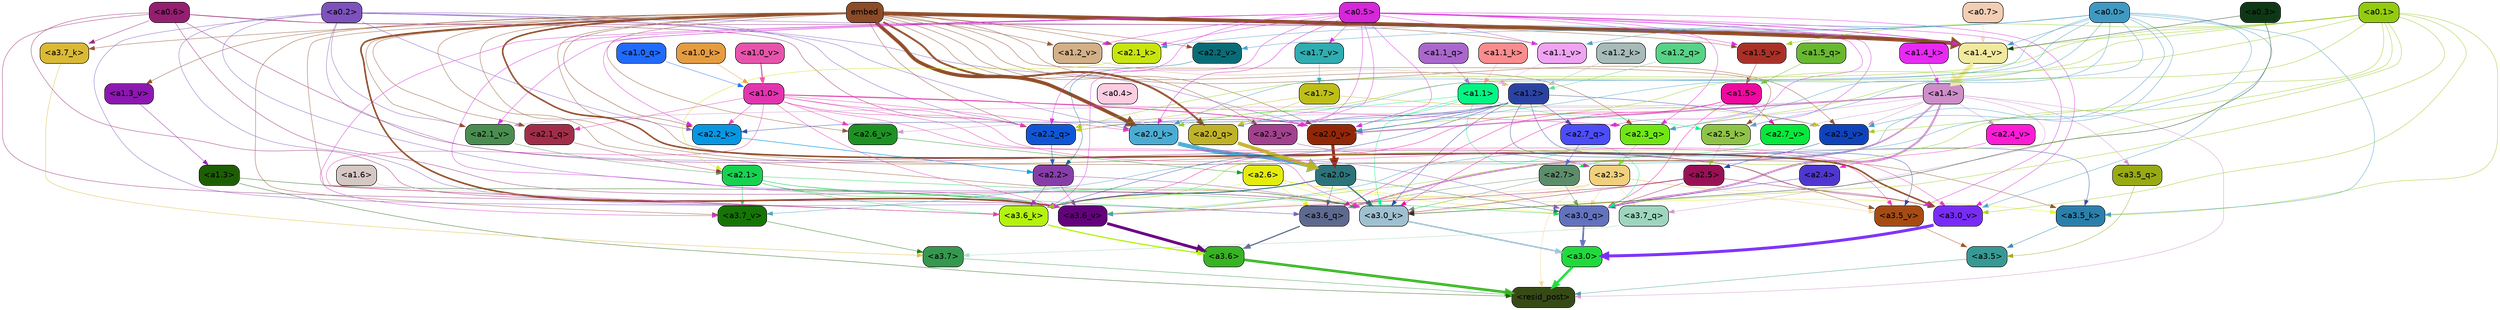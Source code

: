 strict digraph "" {
	graph [bgcolor=transparent,
		layout=dot,
		overlap=false,
		splines=true
	];
	"<a3.7>"	[color=black,
		fillcolor="#35984e",
		fontname=Helvetica,
		shape=box,
		style="filled, rounded"];
	"<resid_post>"	[color=black,
		fillcolor="#364a16",
		fontname=Helvetica,
		shape=box,
		style="filled, rounded"];
	"<a3.7>" -> "<resid_post>"	[color="#35984e",
		penwidth=0.6239100098609924];
	"<a3.6>"	[color=black,
		fillcolor="#37b323",
		fontname=Helvetica,
		shape=box,
		style="filled, rounded"];
	"<a3.6>" -> "<resid_post>"	[color="#37b323",
		penwidth=4.569062113761902];
	"<a3.5>"	[color=black,
		fillcolor="#379994",
		fontname=Helvetica,
		shape=box,
		style="filled, rounded"];
	"<a3.5>" -> "<resid_post>"	[color="#379994",
		penwidth=0.6];
	"<a3.0>"	[color=black,
		fillcolor="#20da3d",
		fontname=Helvetica,
		shape=box,
		style="filled, rounded"];
	"<a3.0>" -> "<resid_post>"	[color="#20da3d",
		penwidth=4.283544182777405];
	"<a2.3>"	[color=black,
		fillcolor="#f0d07c",
		fontname=Helvetica,
		shape=box,
		style="filled, rounded"];
	"<a2.3>" -> "<resid_post>"	[color="#f0d07c",
		penwidth=0.6];
	"<a3.7_q>"	[color=black,
		fillcolor="#9ed5be",
		fontname=Helvetica,
		shape=box,
		style="filled, rounded"];
	"<a2.3>" -> "<a3.7_q>"	[color="#f0d07c",
		penwidth=0.6];
	"<a3.6_q>"	[color=black,
		fillcolor="#5d698e",
		fontname=Helvetica,
		shape=box,
		style="filled, rounded"];
	"<a2.3>" -> "<a3.6_q>"	[color="#f0d07c",
		penwidth=0.6];
	"<a3.0_q>"	[color=black,
		fillcolor="#6272be",
		fontname=Helvetica,
		shape=box,
		style="filled, rounded"];
	"<a2.3>" -> "<a3.0_q>"	[color="#f0d07c",
		penwidth=0.6];
	"<a3.0_k>"	[color=black,
		fillcolor="#9ec0d0",
		fontname=Helvetica,
		shape=box,
		style="filled, rounded"];
	"<a2.3>" -> "<a3.0_k>"	[color="#f0d07c",
		penwidth=0.6];
	"<a3.6_v>"	[color=black,
		fillcolor="#64017d",
		fontname=Helvetica,
		shape=box,
		style="filled, rounded"];
	"<a2.3>" -> "<a3.6_v>"	[color="#f0d07c",
		penwidth=0.6];
	"<a3.5_v>"	[color=black,
		fillcolor="#a64b12",
		fontname=Helvetica,
		shape=box,
		style="filled, rounded"];
	"<a2.3>" -> "<a3.5_v>"	[color="#f0d07c",
		penwidth=0.6];
	"<a3.0_v>"	[color=black,
		fillcolor="#782cf6",
		fontname=Helvetica,
		shape=box,
		style="filled, rounded"];
	"<a2.3>" -> "<a3.0_v>"	[color="#f0d07c",
		penwidth=0.6];
	"<a1.4>"	[color=black,
		fillcolor="#cc8dc9",
		fontname=Helvetica,
		shape=box,
		style="filled, rounded"];
	"<a1.4>" -> "<resid_post>"	[color="#cc8dc9",
		penwidth=0.6];
	"<a1.4>" -> "<a3.7_q>"	[color="#cc8dc9",
		penwidth=0.6];
	"<a1.4>" -> "<a3.6_q>"	[color="#cc8dc9",
		penwidth=2.7934007048606873];
	"<a3.5_q>"	[color=black,
		fillcolor="#98aa13",
		fontname=Helvetica,
		shape=box,
		style="filled, rounded"];
	"<a1.4>" -> "<a3.5_q>"	[color="#cc8dc9",
		penwidth=0.6];
	"<a1.4>" -> "<a3.0_q>"	[color="#cc8dc9",
		penwidth=3.340754985809326];
	"<a2.3_q>"	[color=black,
		fillcolor="#70e715",
		fontname=Helvetica,
		shape=box,
		style="filled, rounded"];
	"<a1.4>" -> "<a2.3_q>"	[color="#cc8dc9",
		penwidth=0.6];
	"<a2.7_v>"	[color=black,
		fillcolor="#06e83c",
		fontname=Helvetica,
		shape=box,
		style="filled, rounded"];
	"<a1.4>" -> "<a2.7_v>"	[color="#cc8dc9",
		penwidth=0.6];
	"<a2.6_v>"	[color=black,
		fillcolor="#1d9223",
		fontname=Helvetica,
		shape=box,
		style="filled, rounded"];
	"<a1.4>" -> "<a2.6_v>"	[color="#cc8dc9",
		penwidth=0.6];
	"<a2.5_v>"	[color=black,
		fillcolor="#0e43bc",
		fontname=Helvetica,
		shape=box,
		style="filled, rounded"];
	"<a1.4>" -> "<a2.5_v>"	[color="#cc8dc9",
		penwidth=0.6];
	"<a2.4_v>"	[color=black,
		fillcolor="#fd1cd6",
		fontname=Helvetica,
		shape=box,
		style="filled, rounded"];
	"<a1.4>" -> "<a2.4_v>"	[color="#cc8dc9",
		penwidth=0.6];
	"<a2.1_v>"	[color=black,
		fillcolor="#4a8d50",
		fontname=Helvetica,
		shape=box,
		style="filled, rounded"];
	"<a1.4>" -> "<a2.1_v>"	[color="#cc8dc9",
		penwidth=0.6];
	"<a2.0_v>"	[color=black,
		fillcolor="#912706",
		fontname=Helvetica,
		shape=box,
		style="filled, rounded"];
	"<a1.4>" -> "<a2.0_v>"	[color="#cc8dc9",
		penwidth=2.268759250640869];
	"<a1.3>"	[color=black,
		fillcolor="#1d5e04",
		fontname=Helvetica,
		shape=box,
		style="filled, rounded"];
	"<a1.3>" -> "<resid_post>"	[color="#1d5e04",
		penwidth=0.6];
	"<a1.3>" -> "<a3.6_v>"	[color="#1d5e04",
		penwidth=0.6];
	"<a3.7_q>" -> "<a3.7>"	[color="#9ed5be",
		penwidth=0.6];
	"<a3.6_q>" -> "<a3.6>"	[color="#5d698e",
		penwidth=2.0347584784030914];
	"<a3.5_q>" -> "<a3.5>"	[color="#98aa13",
		penwidth=0.6];
	"<a3.0_q>" -> "<a3.0>"	[color="#6272be",
		penwidth=2.8635367155075073];
	"<a3.7_k>"	[color=black,
		fillcolor="#dab935",
		fontname=Helvetica,
		shape=box,
		style="filled, rounded"];
	"<a3.7_k>" -> "<a3.7>"	[color="#dab935",
		penwidth=0.6];
	"<a3.6_k>"	[color=black,
		fillcolor="#b4f210",
		fontname=Helvetica,
		shape=box,
		style="filled, rounded"];
	"<a3.6_k>" -> "<a3.6>"	[color="#b4f210",
		penwidth=2.1760786175727844];
	"<a3.5_k>"	[color=black,
		fillcolor="#2a80ab",
		fontname=Helvetica,
		shape=box,
		style="filled, rounded"];
	"<a3.5_k>" -> "<a3.5>"	[color="#2a80ab",
		penwidth=0.6];
	"<a3.0_k>" -> "<a3.0>"	[color="#9ec0d0",
		penwidth=2.632905662059784];
	"<a3.7_v>"	[color=black,
		fillcolor="#157504",
		fontname=Helvetica,
		shape=box,
		style="filled, rounded"];
	"<a3.7_v>" -> "<a3.7>"	[color="#157504",
		penwidth=0.6];
	"<a3.6_v>" -> "<a3.6>"	[color="#64017d",
		penwidth=4.981305837631226];
	"<a3.5_v>" -> "<a3.5>"	[color="#a64b12",
		penwidth=0.6];
	"<a3.0_v>" -> "<a3.0>"	[color="#782cf6",
		penwidth=5.168330669403076];
	"<a2.7>"	[color=black,
		fillcolor="#5c8d6b",
		fontname=Helvetica,
		shape=box,
		style="filled, rounded"];
	"<a2.7>" -> "<a3.6_q>"	[color="#5c8d6b",
		penwidth=0.6];
	"<a2.7>" -> "<a3.0_q>"	[color="#5c8d6b",
		penwidth=0.6];
	"<a2.7>" -> "<a3.0_k>"	[color="#5c8d6b",
		penwidth=0.6];
	"<a2.6>"	[color=black,
		fillcolor="#e4ec0e",
		fontname=Helvetica,
		shape=box,
		style="filled, rounded"];
	"<a2.6>" -> "<a3.6_q>"	[color="#e4ec0e",
		penwidth=0.6];
	"<a2.6>" -> "<a3.0_q>"	[color="#e4ec0e",
		penwidth=0.6];
	"<a2.6>" -> "<a3.6_k>"	[color="#e4ec0e",
		penwidth=0.6];
	"<a2.6>" -> "<a3.5_k>"	[color="#e4ec0e",
		penwidth=0.6];
	"<a2.6>" -> "<a3.0_k>"	[color="#e4ec0e",
		penwidth=0.6];
	"<a2.1>"	[color=black,
		fillcolor="#17d151",
		fontname=Helvetica,
		shape=box,
		style="filled, rounded"];
	"<a2.1>" -> "<a3.6_q>"	[color="#17d151",
		penwidth=0.6];
	"<a2.1>" -> "<a3.0_q>"	[color="#17d151",
		penwidth=0.6];
	"<a2.1>" -> "<a3.6_k>"	[color="#17d151",
		penwidth=0.6];
	"<a2.1>" -> "<a3.0_k>"	[color="#17d151",
		penwidth=0.6];
	"<a2.1>" -> "<a3.7_v>"	[color="#17d151",
		penwidth=0.6];
	"<a2.1>" -> "<a3.6_v>"	[color="#17d151",
		penwidth=0.6];
	"<a2.0>"	[color=black,
		fillcolor="#2c737a",
		fontname=Helvetica,
		shape=box,
		style="filled, rounded"];
	"<a2.0>" -> "<a3.6_q>"	[color="#2c737a",
		penwidth=0.6];
	"<a2.0>" -> "<a3.0_q>"	[color="#2c737a",
		penwidth=0.6];
	"<a2.0>" -> "<a3.6_k>"	[color="#2c737a",
		penwidth=1.6382827460765839];
	"<a2.0>" -> "<a3.0_k>"	[color="#2c737a",
		penwidth=2.161143198609352];
	"<a1.5>"	[color=black,
		fillcolor="#ee099f",
		fontname=Helvetica,
		shape=box,
		style="filled, rounded"];
	"<a1.5>" -> "<a3.6_q>"	[color="#ee099f",
		penwidth=0.6];
	"<a1.5>" -> "<a3.0_q>"	[color="#ee099f",
		penwidth=0.6];
	"<a1.5>" -> "<a3.6_k>"	[color="#ee099f",
		penwidth=0.6];
	"<a1.5>" -> "<a3.0_k>"	[color="#ee099f",
		penwidth=0.6];
	"<a1.5>" -> "<a2.7_v>"	[color="#ee099f",
		penwidth=0.6];
	"<a0.2>"	[color=black,
		fillcolor="#7d52bd",
		fontname=Helvetica,
		shape=box,
		style="filled, rounded"];
	"<a0.2>" -> "<a3.6_q>"	[color="#7d52bd",
		penwidth=0.6];
	"<a0.2>" -> "<a3.0_q>"	[color="#7d52bd",
		penwidth=0.6];
	"<a0.2>" -> "<a3.6_k>"	[color="#7d52bd",
		penwidth=0.6];
	"<a0.2>" -> "<a3.0_k>"	[color="#7d52bd",
		penwidth=0.6];
	"<a2.2_q>"	[color=black,
		fillcolor="#0f56d7",
		fontname=Helvetica,
		shape=box,
		style="filled, rounded"];
	"<a0.2>" -> "<a2.2_q>"	[color="#7d52bd",
		penwidth=0.6];
	"<a2.2_k>"	[color=black,
		fillcolor="#0697e3",
		fontname=Helvetica,
		shape=box,
		style="filled, rounded"];
	"<a0.2>" -> "<a2.2_k>"	[color="#7d52bd",
		penwidth=0.6];
	"<a2.0_k>"	[color=black,
		fillcolor="#4bacd3",
		fontname=Helvetica,
		shape=box,
		style="filled, rounded"];
	"<a0.2>" -> "<a2.0_k>"	[color="#7d52bd",
		penwidth=0.6];
	"<a0.2>" -> "<a2.1_v>"	[color="#7d52bd",
		penwidth=0.6];
	"<a0.2>" -> "<a2.0_v>"	[color="#7d52bd",
		penwidth=0.6];
	"<a1.4_v>"	[color=black,
		fillcolor="#f0e99e",
		fontname=Helvetica,
		shape=box,
		style="filled, rounded"];
	"<a0.2>" -> "<a1.4_v>"	[color="#7d52bd",
		penwidth=0.6];
	"<a2.5>"	[color=black,
		fillcolor="#971154",
		fontname=Helvetica,
		shape=box,
		style="filled, rounded"];
	"<a2.5>" -> "<a3.0_q>"	[color="#971154",
		penwidth=0.6];
	"<a2.5>" -> "<a3.0_k>"	[color="#971154",
		penwidth=0.6];
	"<a2.5>" -> "<a3.6_v>"	[color="#971154",
		penwidth=0.6];
	"<a2.5>" -> "<a3.0_v>"	[color="#971154",
		penwidth=0.6];
	"<a2.4>"	[color=black,
		fillcolor="#4f36ce",
		fontname=Helvetica,
		shape=box,
		style="filled, rounded"];
	"<a2.4>" -> "<a3.0_q>"	[color="#4f36ce",
		penwidth=0.6];
	"<a1.1>"	[color=black,
		fillcolor="#03f483",
		fontname=Helvetica,
		shape=box,
		style="filled, rounded"];
	"<a1.1>" -> "<a3.0_q>"	[color="#03f483",
		penwidth=0.6];
	"<a1.1>" -> "<a3.0_k>"	[color="#03f483",
		penwidth=0.6];
	"<a2.5_k>"	[color=black,
		fillcolor="#8fc348",
		fontname=Helvetica,
		shape=box,
		style="filled, rounded"];
	"<a1.1>" -> "<a2.5_k>"	[color="#03f483",
		penwidth=0.6];
	"<a1.1>" -> "<a2.0_k>"	[color="#03f483",
		penwidth=0.6];
	"<a1.1>" -> "<a2.0_v>"	[color="#03f483",
		penwidth=0.6];
	"<a0.6>"	[color=black,
		fillcolor="#941e70",
		fontname=Helvetica,
		shape=box,
		style="filled, rounded"];
	"<a0.6>" -> "<a3.7_k>"	[color="#941e70",
		penwidth=0.6];
	"<a0.6>" -> "<a3.6_k>"	[color="#941e70",
		penwidth=0.6];
	"<a0.6>" -> "<a3.0_k>"	[color="#941e70",
		penwidth=0.6];
	"<a0.6>" -> "<a3.6_v>"	[color="#941e70",
		penwidth=0.6];
	"<a0.6>" -> "<a3.0_v>"	[color="#941e70",
		penwidth=0.6];
	"<a0.6>" -> "<a2.2_q>"	[color="#941e70",
		penwidth=0.6];
	"<a0.6>" -> "<a1.4_v>"	[color="#941e70",
		penwidth=0.6];
	embed	[color=black,
		fillcolor="#8d4b27",
		fontname=Helvetica,
		shape=box,
		style="filled, rounded"];
	embed -> "<a3.7_k>"	[color="#8d4b27",
		penwidth=0.6];
	embed -> "<a3.6_k>"	[color="#8d4b27",
		penwidth=0.6];
	embed -> "<a3.5_k>"	[color="#8d4b27",
		penwidth=0.6];
	embed -> "<a3.0_k>"	[color="#8d4b27",
		penwidth=0.6];
	embed -> "<a3.7_v>"	[color="#8d4b27",
		penwidth=0.6];
	embed -> "<a3.6_v>"	[color="#8d4b27",
		penwidth=2.7825746536254883];
	embed -> "<a3.5_v>"	[color="#8d4b27",
		penwidth=0.6];
	embed -> "<a3.0_v>"	[color="#8d4b27",
		penwidth=2.6950180530548096];
	embed -> "<a2.3_q>"	[color="#8d4b27",
		penwidth=0.6];
	embed -> "<a2.2_q>"	[color="#8d4b27",
		penwidth=0.6];
	"<a2.1_q>"	[color=black,
		fillcolor="#a22d48",
		fontname=Helvetica,
		shape=box,
		style="filled, rounded"];
	embed -> "<a2.1_q>"	[color="#8d4b27",
		penwidth=0.6];
	"<a2.0_q>"	[color=black,
		fillcolor="#c0b228",
		fontname=Helvetica,
		shape=box,
		style="filled, rounded"];
	embed -> "<a2.0_q>"	[color="#8d4b27",
		penwidth=3.305941343307495];
	embed -> "<a2.5_k>"	[color="#8d4b27",
		penwidth=0.6];
	embed -> "<a2.2_k>"	[color="#8d4b27",
		penwidth=0.6698317527770996];
	"<a2.1_k>"	[color=black,
		fillcolor="#c8e50f",
		fontname=Helvetica,
		shape=box,
		style="filled, rounded"];
	embed -> "<a2.1_k>"	[color="#8d4b27",
		penwidth=0.6];
	embed -> "<a2.0_k>"	[color="#8d4b27",
		penwidth=6.12570995092392];
	embed -> "<a2.6_v>"	[color="#8d4b27",
		penwidth=0.6];
	embed -> "<a2.5_v>"	[color="#8d4b27",
		penwidth=0.6];
	"<a2.3_v>"	[color=black,
		fillcolor="#a2418e",
		fontname=Helvetica,
		shape=box,
		style="filled, rounded"];
	embed -> "<a2.3_v>"	[color="#8d4b27",
		penwidth=0.6];
	"<a2.2_v>"	[color=black,
		fillcolor="#086c77",
		fontname=Helvetica,
		shape=box,
		style="filled, rounded"];
	embed -> "<a2.2_v>"	[color="#8d4b27",
		penwidth=0.6];
	embed -> "<a2.1_v>"	[color="#8d4b27",
		penwidth=0.6];
	embed -> "<a2.0_v>"	[color="#8d4b27",
		penwidth=0.6];
	"<a1.5_v>"	[color=black,
		fillcolor="#aa3027",
		fontname=Helvetica,
		shape=box,
		style="filled, rounded"];
	embed -> "<a1.5_v>"	[color="#8d4b27",
		penwidth=0.6];
	embed -> "<a1.4_v>"	[color="#8d4b27",
		penwidth=6.590077131986618];
	"<a1.3_v>"	[color=black,
		fillcolor="#8c17b1",
		fontname=Helvetica,
		shape=box,
		style="filled, rounded"];
	embed -> "<a1.3_v>"	[color="#8d4b27",
		penwidth=0.6];
	"<a1.2_v>"	[color=black,
		fillcolor="#d3b087",
		fontname=Helvetica,
		shape=box,
		style="filled, rounded"];
	embed -> "<a1.2_v>"	[color="#8d4b27",
		penwidth=0.6];
	"<a1.1_v>"	[color=black,
		fillcolor="#efa3f2",
		fontname=Helvetica,
		shape=box,
		style="filled, rounded"];
	embed -> "<a1.1_v>"	[color="#8d4b27",
		penwidth=0.6];
	"<a2.2>"	[color=black,
		fillcolor="#873da8",
		fontname=Helvetica,
		shape=box,
		style="filled, rounded"];
	"<a2.2>" -> "<a3.6_k>"	[color="#873da8",
		penwidth=0.6];
	"<a2.2>" -> "<a3.0_k>"	[color="#873da8",
		penwidth=0.6];
	"<a2.2>" -> "<a3.6_v>"	[color="#873da8",
		penwidth=0.6];
	"<a1.6>"	[color=black,
		fillcolor="#d5c7c4",
		fontname=Helvetica,
		shape=box,
		style="filled, rounded"];
	"<a1.6>" -> "<a3.6_k>"	[color="#d5c7c4",
		penwidth=0.6];
	"<a1.2>"	[color=black,
		fillcolor="#2a43a3",
		fontname=Helvetica,
		shape=box,
		style="filled, rounded"];
	"<a1.2>" -> "<a3.6_k>"	[color="#2a43a3",
		penwidth=0.6];
	"<a1.2>" -> "<a3.5_k>"	[color="#2a43a3",
		penwidth=0.6];
	"<a1.2>" -> "<a3.0_k>"	[color="#2a43a3",
		penwidth=0.6];
	"<a1.2>" -> "<a3.5_v>"	[color="#2a43a3",
		penwidth=0.6];
	"<a2.7_q>"	[color=black,
		fillcolor="#4c4df8",
		fontname=Helvetica,
		shape=box,
		style="filled, rounded"];
	"<a1.2>" -> "<a2.7_q>"	[color="#2a43a3",
		penwidth=0.6];
	"<a1.2>" -> "<a2.2_q>"	[color="#2a43a3",
		penwidth=0.6];
	"<a1.2>" -> "<a2.2_k>"	[color="#2a43a3",
		penwidth=0.6];
	"<a1.2>" -> "<a2.5_v>"	[color="#2a43a3",
		penwidth=0.6];
	"<a1.2>" -> "<a2.3_v>"	[color="#2a43a3",
		penwidth=0.6];
	"<a1.2>" -> "<a2.0_v>"	[color="#2a43a3",
		penwidth=0.6];
	"<a1.0>"	[color=black,
		fillcolor="#e334af",
		fontname=Helvetica,
		shape=box,
		style="filled, rounded"];
	"<a1.0>" -> "<a3.6_k>"	[color="#e334af",
		penwidth=0.6];
	"<a1.0>" -> "<a3.0_k>"	[color="#e334af",
		penwidth=0.6];
	"<a1.0>" -> "<a3.6_v>"	[color="#e334af",
		penwidth=0.6];
	"<a1.0>" -> "<a3.5_v>"	[color="#e334af",
		penwidth=0.6];
	"<a1.0>" -> "<a3.0_v>"	[color="#e334af",
		penwidth=0.6];
	"<a1.0>" -> "<a2.3_q>"	[color="#e334af",
		penwidth=0.6];
	"<a1.0>" -> "<a2.2_q>"	[color="#e334af",
		penwidth=0.6];
	"<a1.0>" -> "<a2.1_q>"	[color="#e334af",
		penwidth=0.6];
	"<a1.0>" -> "<a2.2_k>"	[color="#e334af",
		penwidth=0.6];
	"<a1.0>" -> "<a2.0_k>"	[color="#e334af",
		penwidth=0.6];
	"<a1.0>" -> "<a2.6_v>"	[color="#e334af",
		penwidth=0.6];
	"<a1.0>" -> "<a2.0_v>"	[color="#e334af",
		penwidth=1.2213096618652344];
	"<a0.5>"	[color=black,
		fillcolor="#d627da",
		fontname=Helvetica,
		shape=box,
		style="filled, rounded"];
	"<a0.5>" -> "<a3.6_k>"	[color="#d627da",
		penwidth=0.6];
	"<a0.5>" -> "<a3.7_v>"	[color="#d627da",
		penwidth=0.6];
	"<a0.5>" -> "<a3.6_v>"	[color="#d627da",
		penwidth=0.6];
	"<a0.5>" -> "<a3.5_v>"	[color="#d627da",
		penwidth=0.6];
	"<a0.5>" -> "<a3.0_v>"	[color="#d627da",
		penwidth=0.6];
	"<a0.5>" -> "<a2.7_q>"	[color="#d627da",
		penwidth=0.6];
	"<a0.5>" -> "<a2.3_q>"	[color="#d627da",
		penwidth=0.6];
	"<a0.5>" -> "<a2.2_q>"	[color="#d627da",
		penwidth=0.6];
	"<a0.5>" -> "<a2.0_q>"	[color="#d627da",
		penwidth=0.6];
	"<a0.5>" -> "<a2.5_k>"	[color="#d627da",
		penwidth=0.6];
	"<a0.5>" -> "<a2.2_k>"	[color="#d627da",
		penwidth=0.6];
	"<a0.5>" -> "<a2.1_k>"	[color="#d627da",
		penwidth=0.6];
	"<a0.5>" -> "<a2.0_k>"	[color="#d627da",
		penwidth=0.6900839805603027];
	"<a0.5>" -> "<a2.3_v>"	[color="#d627da",
		penwidth=0.6];
	"<a0.5>" -> "<a2.1_v>"	[color="#d627da",
		penwidth=0.6];
	"<a0.5>" -> "<a2.0_v>"	[color="#d627da",
		penwidth=0.6];
	"<a1.7_v>"	[color=black,
		fillcolor="#2fadb0",
		fontname=Helvetica,
		shape=box,
		style="filled, rounded"];
	"<a0.5>" -> "<a1.7_v>"	[color="#d627da",
		penwidth=0.6];
	"<a0.5>" -> "<a1.5_v>"	[color="#d627da",
		penwidth=0.6];
	"<a0.5>" -> "<a1.4_v>"	[color="#d627da",
		penwidth=0.9985027313232422];
	"<a0.5>" -> "<a1.2_v>"	[color="#d627da",
		penwidth=0.6];
	"<a0.5>" -> "<a1.1_v>"	[color="#d627da",
		penwidth=0.6];
	"<a0.1>"	[color=black,
		fillcolor="#92cb0f",
		fontname=Helvetica,
		shape=box,
		style="filled, rounded"];
	"<a0.1>" -> "<a3.6_k>"	[color="#92cb0f",
		penwidth=0.6];
	"<a0.1>" -> "<a3.5_k>"	[color="#92cb0f",
		penwidth=0.6];
	"<a0.1>" -> "<a3.0_k>"	[color="#92cb0f",
		penwidth=0.6];
	"<a0.1>" -> "<a3.6_v>"	[color="#92cb0f",
		penwidth=0.6];
	"<a0.1>" -> "<a3.0_v>"	[color="#92cb0f",
		penwidth=0.6];
	"<a0.1>" -> "<a2.3_q>"	[color="#92cb0f",
		penwidth=0.6];
	"<a0.1>" -> "<a2.2_q>"	[color="#92cb0f",
		penwidth=0.6];
	"<a0.1>" -> "<a2.0_k>"	[color="#92cb0f",
		penwidth=0.6];
	"<a0.1>" -> "<a2.5_v>"	[color="#92cb0f",
		penwidth=0.6];
	"<a0.1>" -> "<a2.0_v>"	[color="#92cb0f",
		penwidth=0.6];
	"<a0.1>" -> "<a1.5_v>"	[color="#92cb0f",
		penwidth=0.6];
	"<a0.1>" -> "<a1.4_v>"	[color="#92cb0f",
		penwidth=0.6];
	"<a0.0>"	[color=black,
		fillcolor="#4099c2",
		fontname=Helvetica,
		shape=box,
		style="filled, rounded"];
	"<a0.0>" -> "<a3.5_k>"	[color="#4099c2",
		penwidth=0.6];
	"<a0.0>" -> "<a3.7_v>"	[color="#4099c2",
		penwidth=0.6];
	"<a0.0>" -> "<a3.6_v>"	[color="#4099c2",
		penwidth=0.6];
	"<a0.0>" -> "<a3.0_v>"	[color="#4099c2",
		penwidth=0.6];
	"<a0.0>" -> "<a2.3_q>"	[color="#4099c2",
		penwidth=0.6];
	"<a0.0>" -> "<a2.0_q>"	[color="#4099c2",
		penwidth=0.6];
	"<a0.0>" -> "<a2.5_k>"	[color="#4099c2",
		penwidth=0.6];
	"<a0.0>" -> "<a2.1_k>"	[color="#4099c2",
		penwidth=0.6];
	"<a0.0>" -> "<a2.0_k>"	[color="#4099c2",
		penwidth=0.6];
	"<a0.0>" -> "<a2.5_v>"	[color="#4099c2",
		penwidth=0.6];
	"<a0.0>" -> "<a2.2_v>"	[color="#4099c2",
		penwidth=0.6];
	"<a0.0>" -> "<a2.0_v>"	[color="#4099c2",
		penwidth=0.6];
	"<a0.0>" -> "<a1.4_v>"	[color="#4099c2",
		penwidth=0.6];
	"<a0.0>" -> "<a1.1_v>"	[color="#4099c2",
		penwidth=0.6];
	"<a0.3>"	[color=black,
		fillcolor="#0e3815",
		fontname=Helvetica,
		shape=box,
		style="filled, rounded"];
	"<a0.3>" -> "<a3.0_k>"	[color="#0e3815",
		penwidth=0.6];
	"<a0.3>" -> "<a1.4_v>"	[color="#0e3815",
		penwidth=0.6];
	"<a2.7_q>" -> "<a2.7>"	[color="#4c4df8",
		penwidth=0.6];
	"<a2.3_q>" -> "<a2.3>"	[color="#70e715",
		penwidth=0.6];
	"<a2.2_q>" -> "<a2.2>"	[color="#0f56d7",
		penwidth=0.7553567886352539];
	"<a2.1_q>" -> "<a2.1>"	[color="#a22d48",
		penwidth=0.6];
	"<a2.0_q>" -> "<a2.0>"	[color="#c0b228",
		penwidth=6.256794691085815];
	"<a2.5_k>" -> "<a2.5>"	[color="#8fc348",
		penwidth=0.6];
	"<a2.2_k>" -> "<a2.2>"	[color="#0697e3",
		penwidth=0.8854708671569824];
	"<a2.1_k>" -> "<a2.1>"	[color="#c8e50f",
		penwidth=0.6];
	"<a2.0_k>" -> "<a2.0>"	[color="#4bacd3",
		penwidth=7.231504917144775];
	"<a2.7_v>" -> "<a2.7>"	[color="#06e83c",
		penwidth=0.6];
	"<a2.6_v>" -> "<a2.6>"	[color="#1d9223",
		penwidth=0.6];
	"<a2.5_v>" -> "<a2.5>"	[color="#0e43bc",
		penwidth=0.6];
	"<a2.4_v>" -> "<a2.4>"	[color="#fd1cd6",
		penwidth=0.6];
	"<a2.3_v>" -> "<a2.3>"	[color="#a2418e",
		penwidth=0.6];
	"<a2.2_v>" -> "<a2.2>"	[color="#086c77",
		penwidth=0.6];
	"<a2.1_v>" -> "<a2.1>"	[color="#4a8d50",
		penwidth=0.6];
	"<a2.0_v>" -> "<a2.0>"	[color="#912706",
		penwidth=5.231471925973892];
	"<a1.7>"	[color=black,
		fillcolor="#bebe19",
		fontname=Helvetica,
		shape=box,
		style="filled, rounded"];
	"<a1.7>" -> "<a2.2_q>"	[color="#bebe19",
		penwidth=0.6];
	"<a1.7>" -> "<a2.0_q>"	[color="#bebe19",
		penwidth=0.6];
	"<a1.7>" -> "<a2.5_v>"	[color="#bebe19",
		penwidth=0.6];
	"<a0.4>"	[color=black,
		fillcolor="#fccce1",
		fontname=Helvetica,
		shape=box,
		style="filled, rounded"];
	"<a0.4>" -> "<a2.0_k>"	[color="#fccce1",
		penwidth=0.6];
	"<a1.5_q>"	[color=black,
		fillcolor="#68b830",
		fontname=Helvetica,
		shape=box,
		style="filled, rounded"];
	"<a1.5_q>" -> "<a1.5>"	[color="#68b830",
		penwidth=0.6];
	"<a1.2_q>"	[color=black,
		fillcolor="#56d386",
		fontname=Helvetica,
		shape=box,
		style="filled, rounded"];
	"<a1.2_q>" -> "<a1.2>"	[color="#56d386",
		penwidth=0.6];
	"<a1.1_q>"	[color=black,
		fillcolor="#a967cc",
		fontname=Helvetica,
		shape=box,
		style="filled, rounded"];
	"<a1.1_q>" -> "<a1.1>"	[color="#a967cc",
		penwidth=0.6];
	"<a1.0_q>"	[color=black,
		fillcolor="#206afd",
		fontname=Helvetica,
		shape=box,
		style="filled, rounded"];
	"<a1.0_q>" -> "<a1.0>"	[color="#206afd",
		penwidth=0.6];
	"<a1.4_k>"	[color=black,
		fillcolor="#e729f4",
		fontname=Helvetica,
		shape=box,
		style="filled, rounded"];
	"<a1.4_k>" -> "<a1.4>"	[color="#e729f4",
		penwidth=0.6];
	"<a1.2_k>"	[color=black,
		fillcolor="#a7bbb9",
		fontname=Helvetica,
		shape=box,
		style="filled, rounded"];
	"<a1.2_k>" -> "<a1.2>"	[color="#a7bbb9",
		penwidth=0.6];
	"<a1.1_k>"	[color=black,
		fillcolor="#fa8c8e",
		fontname=Helvetica,
		shape=box,
		style="filled, rounded"];
	"<a1.1_k>" -> "<a1.1>"	[color="#fa8c8e",
		penwidth=0.6];
	"<a1.0_k>"	[color=black,
		fillcolor="#e59c41",
		fontname=Helvetica,
		shape=box,
		style="filled, rounded"];
	"<a1.0_k>" -> "<a1.0>"	[color="#e59c41",
		penwidth=0.6];
	"<a1.7_v>" -> "<a1.7>"	[color="#2fadb0",
		penwidth=0.6];
	"<a1.5_v>" -> "<a1.5>"	[color="#aa3027",
		penwidth=0.6];
	"<a1.4_v>" -> "<a1.4>"	[color="#f0e99e",
		penwidth=8.36684274673462];
	"<a1.3_v>" -> "<a1.3>"	[color="#8c17b1",
		penwidth=0.6];
	"<a1.2_v>" -> "<a1.2>"	[color="#d3b087",
		penwidth=0.6];
	"<a1.1_v>" -> "<a1.1>"	[color="#efa3f2",
		penwidth=0.6];
	"<a1.0_v>"	[color=black,
		fillcolor="#e753ab",
		fontname=Helvetica,
		shape=box,
		style="filled, rounded"];
	"<a1.0_v>" -> "<a1.0>"	[color="#e753ab",
		penwidth=1.9665732383728027];
	"<a0.7>"	[color=black,
		fillcolor="#f3ceb4",
		fontname=Helvetica,
		shape=box,
		style="filled, rounded"];
	"<a0.7>" -> "<a1.4_v>"	[color="#f3ceb4",
		penwidth=0.6];
}
